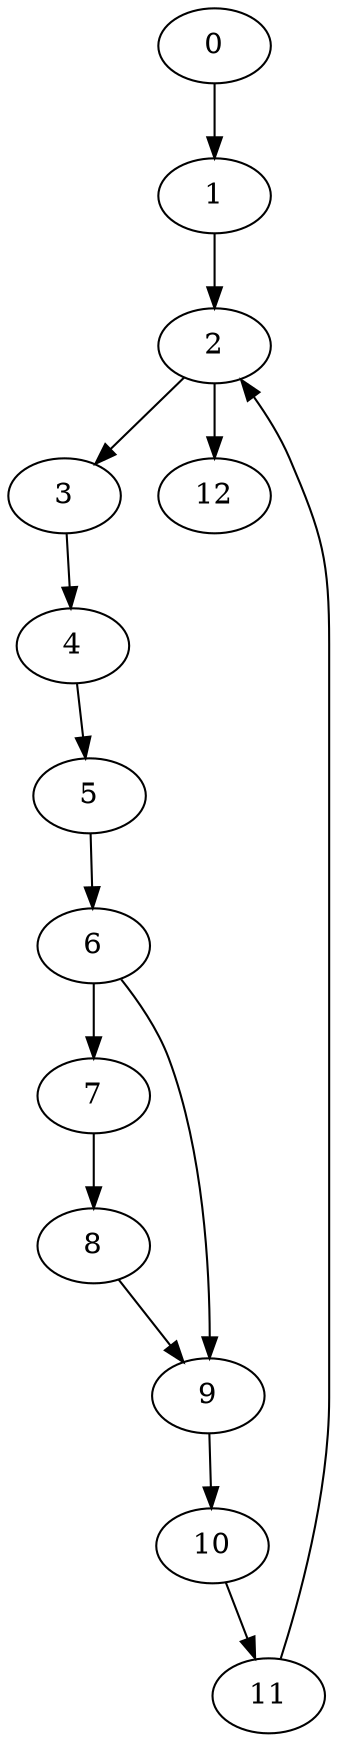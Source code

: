 digraph graphname {

0 -> 1
1 -> 2
2 -> 3
2 -> 12
3 -> 4
4 -> 5
5 -> 6
6 -> 7
6 -> 9
7 -> 8
8 -> 9
9 -> 10
10 -> 11
11 -> 2

}